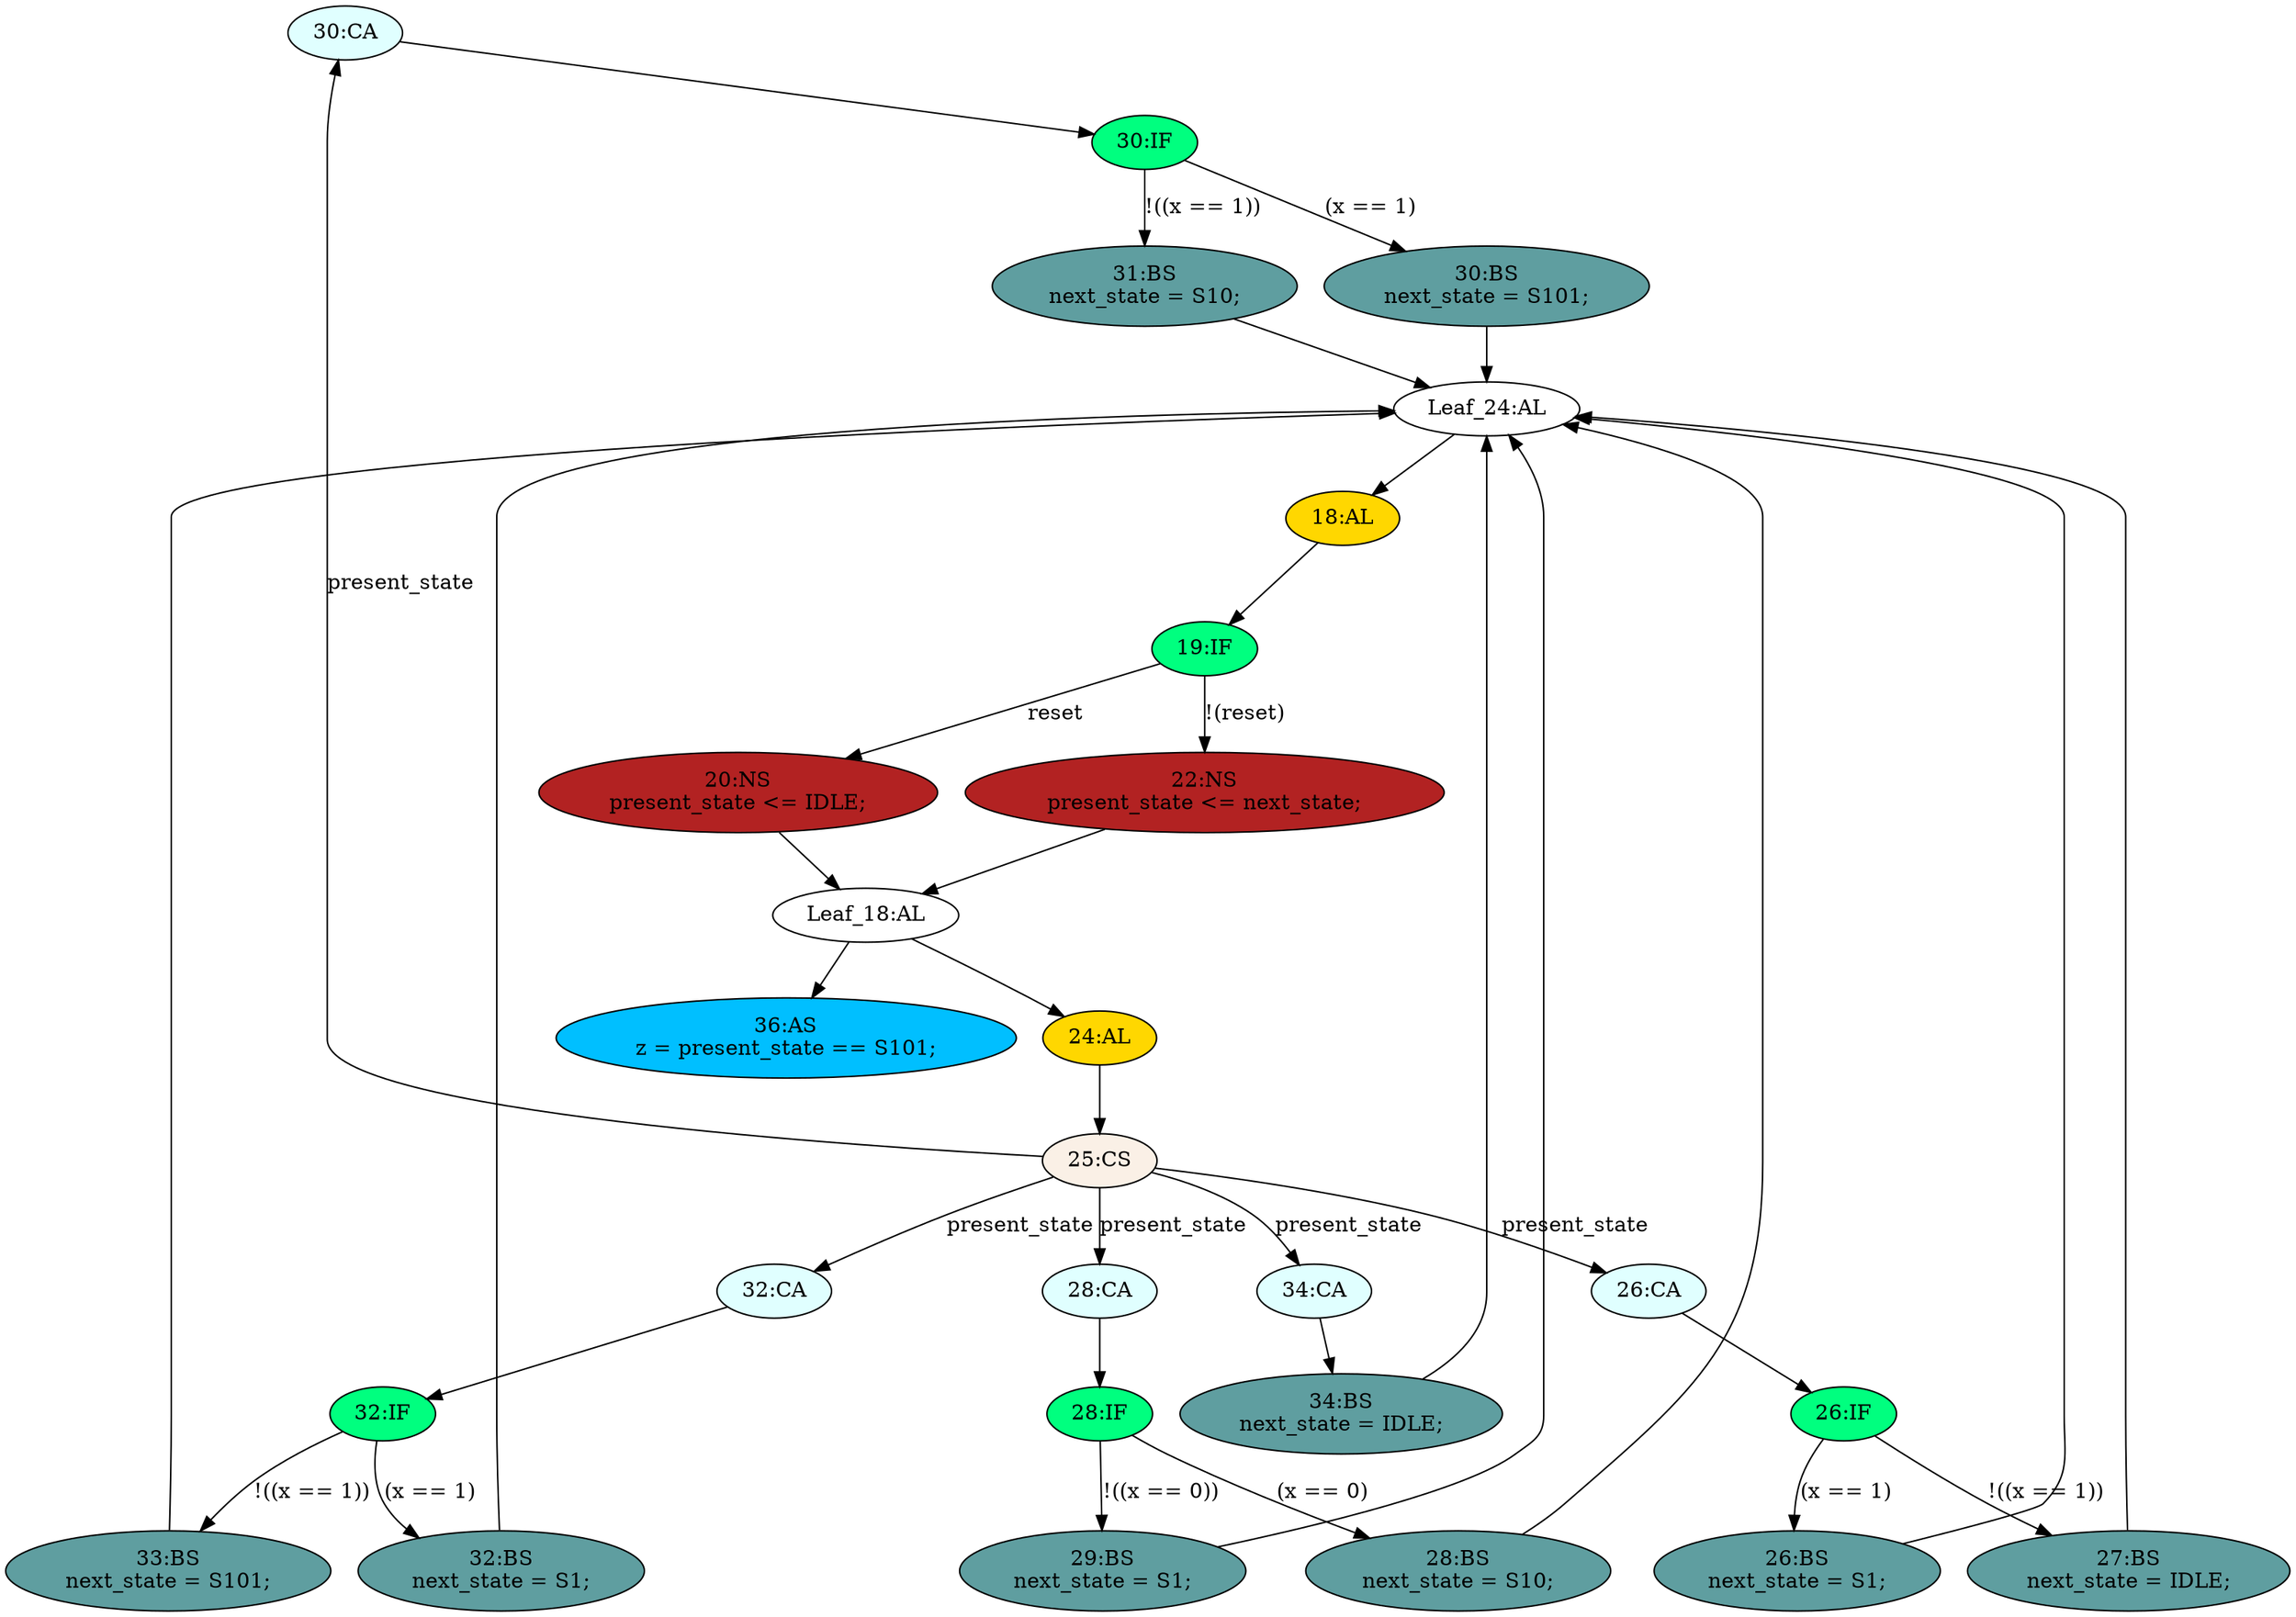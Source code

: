 strict digraph "compose( ,  )" {
	node [label="\N"];
	"30:CA"	[ast="<pyverilog.vparser.ast.Case object at 0x7fb0b8e46510>",
		fillcolor=lightcyan,
		label="30:CA",
		statements="[]",
		style=filled,
		typ=Case];
	"30:IF"	[ast="<pyverilog.vparser.ast.IfStatement object at 0x7fb0b8a98bd0>",
		fillcolor=springgreen,
		label="30:IF",
		statements="[]",
		style=filled,
		typ=IfStatement];
	"30:CA" -> "30:IF"	[cond="[]",
		lineno=None];
	"Leaf_18:AL"	[def_var="['present_state']",
		label="Leaf_18:AL"];
	"36:AS"	[ast="<pyverilog.vparser.ast.Assign object at 0x7fb0b8a98410>",
		def_var="['z']",
		fillcolor=deepskyblue,
		label="36:AS
z = present_state == S101;",
		statements="[]",
		style=filled,
		typ=Assign,
		use_var="['present_state']"];
	"Leaf_18:AL" -> "36:AS";
	"24:AL"	[ast="<pyverilog.vparser.ast.Always object at 0x7fb0b8bfd610>",
		clk_sens=False,
		fillcolor=gold,
		label="24:AL",
		sens="['present_state']",
		statements="[]",
		style=filled,
		typ=Always,
		use_var="['x', 'present_state']"];
	"Leaf_18:AL" -> "24:AL";
	"28:IF"	[ast="<pyverilog.vparser.ast.IfStatement object at 0x7fb0b8e46150>",
		fillcolor=springgreen,
		label="28:IF",
		statements="[]",
		style=filled,
		typ=IfStatement];
	"28:BS"	[ast="<pyverilog.vparser.ast.BlockingSubstitution object at 0x7fb0b8ea0e50>",
		fillcolor=cadetblue,
		label="28:BS
next_state = S10;",
		statements="[<pyverilog.vparser.ast.BlockingSubstitution object at 0x7fb0b8ea0e50>]",
		style=filled,
		typ=BlockingSubstitution];
	"28:IF" -> "28:BS"	[cond="['x']",
		label="(x == 0)",
		lineno=28];
	"29:BS"	[ast="<pyverilog.vparser.ast.BlockingSubstitution object at 0x7fb0b8a98a10>",
		fillcolor=cadetblue,
		label="29:BS
next_state = S1;",
		statements="[<pyverilog.vparser.ast.BlockingSubstitution object at 0x7fb0b8a98a10>]",
		style=filled,
		typ=BlockingSubstitution];
	"28:IF" -> "29:BS"	[cond="['x']",
		label="!((x == 0))",
		lineno=28];
	"34:BS"	[ast="<pyverilog.vparser.ast.BlockingSubstitution object at 0x7fb0b8a986d0>",
		fillcolor=cadetblue,
		label="34:BS
next_state = IDLE;",
		statements="[<pyverilog.vparser.ast.BlockingSubstitution object at 0x7fb0b8a986d0>]",
		style=filled,
		typ=BlockingSubstitution];
	"Leaf_24:AL"	[def_var="['next_state']",
		label="Leaf_24:AL"];
	"34:BS" -> "Leaf_24:AL"	[cond="[]",
		lineno=None];
	"32:BS"	[ast="<pyverilog.vparser.ast.BlockingSubstitution object at 0x7fb0b8a98ad0>",
		fillcolor=cadetblue,
		label="32:BS
next_state = S1;",
		statements="[<pyverilog.vparser.ast.BlockingSubstitution object at 0x7fb0b8a98ad0>]",
		style=filled,
		typ=BlockingSubstitution];
	"32:BS" -> "Leaf_24:AL"	[cond="[]",
		lineno=None];
	"18:AL"	[ast="<pyverilog.vparser.ast.Always object at 0x7fb0b8be3e10>",
		clk_sens=True,
		fillcolor=gold,
		label="18:AL",
		sens="['clk']",
		statements="[]",
		style=filled,
		typ=Always,
		use_var="['reset', 'next_state']"];
	"Leaf_24:AL" -> "18:AL";
	"20:NS"	[ast="<pyverilog.vparser.ast.NonblockingSubstitution object at 0x7fb0b8b8e550>",
		fillcolor=firebrick,
		label="20:NS
present_state <= IDLE;",
		statements="[<pyverilog.vparser.ast.NonblockingSubstitution object at 0x7fb0b8b8e550>]",
		style=filled,
		typ=NonblockingSubstitution];
	"20:NS" -> "Leaf_18:AL"	[cond="[]",
		lineno=None];
	"31:BS"	[ast="<pyverilog.vparser.ast.BlockingSubstitution object at 0x7fb0b8a98890>",
		fillcolor=cadetblue,
		label="31:BS
next_state = S10;",
		statements="[<pyverilog.vparser.ast.BlockingSubstitution object at 0x7fb0b8a98890>]",
		style=filled,
		typ=BlockingSubstitution];
	"31:BS" -> "Leaf_24:AL"	[cond="[]",
		lineno=None];
	"30:IF" -> "31:BS"	[cond="['x']",
		label="!((x == 1))",
		lineno=30];
	"30:BS"	[ast="<pyverilog.vparser.ast.BlockingSubstitution object at 0x7fb0b8a98810>",
		fillcolor=cadetblue,
		label="30:BS
next_state = S101;",
		statements="[<pyverilog.vparser.ast.BlockingSubstitution object at 0x7fb0b8a98810>]",
		style=filled,
		typ=BlockingSubstitution];
	"30:IF" -> "30:BS"	[cond="['x']",
		label="(x == 1)",
		lineno=30];
	"28:BS" -> "Leaf_24:AL"	[cond="[]",
		lineno=None];
	"29:BS" -> "Leaf_24:AL"	[cond="[]",
		lineno=None];
	"22:NS"	[ast="<pyverilog.vparser.ast.NonblockingSubstitution object at 0x7fb0b8bf1390>",
		fillcolor=firebrick,
		label="22:NS
present_state <= next_state;",
		statements="[<pyverilog.vparser.ast.NonblockingSubstitution object at 0x7fb0b8bf1390>]",
		style=filled,
		typ=NonblockingSubstitution];
	"22:NS" -> "Leaf_18:AL"	[cond="[]",
		lineno=None];
	"26:BS"	[ast="<pyverilog.vparser.ast.BlockingSubstitution object at 0x7fb0b8be6f50>",
		fillcolor=cadetblue,
		label="26:BS
next_state = S1;",
		statements="[<pyverilog.vparser.ast.BlockingSubstitution object at 0x7fb0b8be6f50>]",
		style=filled,
		typ=BlockingSubstitution];
	"26:BS" -> "Leaf_24:AL"	[cond="[]",
		lineno=None];
	"33:BS"	[ast="<pyverilog.vparser.ast.BlockingSubstitution object at 0x7fb0b8a98f50>",
		fillcolor=cadetblue,
		label="33:BS
next_state = S101;",
		statements="[<pyverilog.vparser.ast.BlockingSubstitution object at 0x7fb0b8a98f50>]",
		style=filled,
		typ=BlockingSubstitution];
	"33:BS" -> "Leaf_24:AL"	[cond="[]",
		lineno=None];
	"19:IF"	[ast="<pyverilog.vparser.ast.IfStatement object at 0x7fb0b8b8e4d0>",
		fillcolor=springgreen,
		label="19:IF",
		statements="[]",
		style=filled,
		typ=IfStatement];
	"19:IF" -> "20:NS"	[cond="['reset']",
		label=reset,
		lineno=19];
	"19:IF" -> "22:NS"	[cond="['reset']",
		label="!(reset)",
		lineno=19];
	"27:BS"	[ast="<pyverilog.vparser.ast.BlockingSubstitution object at 0x7fb0b8f5ee50>",
		fillcolor=cadetblue,
		label="27:BS
next_state = IDLE;",
		statements="[<pyverilog.vparser.ast.BlockingSubstitution object at 0x7fb0b8f5ee50>]",
		style=filled,
		typ=BlockingSubstitution];
	"27:BS" -> "Leaf_24:AL"	[cond="[]",
		lineno=None];
	"32:CA"	[ast="<pyverilog.vparser.ast.Case object at 0x7fb0b8a98a50>",
		fillcolor=lightcyan,
		label="32:CA",
		statements="[]",
		style=filled,
		typ=Case];
	"32:IF"	[ast="<pyverilog.vparser.ast.IfStatement object at 0x7fb0b8a98650>",
		fillcolor=springgreen,
		label="32:IF",
		statements="[]",
		style=filled,
		typ=IfStatement];
	"32:CA" -> "32:IF"	[cond="[]",
		lineno=None];
	"30:BS" -> "Leaf_24:AL"	[cond="[]",
		lineno=None];
	"26:IF"	[ast="<pyverilog.vparser.ast.IfStatement object at 0x7fb0b8be6290>",
		fillcolor=springgreen,
		label="26:IF",
		statements="[]",
		style=filled,
		typ=IfStatement];
	"26:IF" -> "26:BS"	[cond="['x']",
		label="(x == 1)",
		lineno=26];
	"26:IF" -> "27:BS"	[cond="['x']",
		label="!((x == 1))",
		lineno=26];
	"34:CA"	[ast="<pyverilog.vparser.ast.Case object at 0x7fb0b8a98590>",
		fillcolor=lightcyan,
		label="34:CA",
		statements="[]",
		style=filled,
		typ=Case];
	"34:CA" -> "34:BS"	[cond="[]",
		lineno=None];
	"18:AL" -> "19:IF"	[cond="[]",
		lineno=None];
	"26:CA"	[ast="<pyverilog.vparser.ast.Case object at 0x7fb0b8bfd6d0>",
		fillcolor=lightcyan,
		label="26:CA",
		statements="[]",
		style=filled,
		typ=Case];
	"26:CA" -> "26:IF"	[cond="[]",
		lineno=None];
	"32:IF" -> "32:BS"	[cond="['x']",
		label="(x == 1)",
		lineno=32];
	"32:IF" -> "33:BS"	[cond="['x']",
		label="!((x == 1))",
		lineno=32];
	"25:CS"	[ast="<pyverilog.vparser.ast.CaseStatement object at 0x7fb0b8a98710>",
		fillcolor=linen,
		label="25:CS",
		statements="[]",
		style=filled,
		typ=CaseStatement];
	"24:AL" -> "25:CS"	[cond="[]",
		lineno=None];
	"25:CS" -> "30:CA"	[cond="['present_state']",
		label=present_state,
		lineno=25];
	"25:CS" -> "32:CA"	[cond="['present_state']",
		label=present_state,
		lineno=25];
	"25:CS" -> "34:CA"	[cond="['present_state']",
		label=present_state,
		lineno=25];
	"25:CS" -> "26:CA"	[cond="['present_state']",
		label=present_state,
		lineno=25];
	"28:CA"	[ast="<pyverilog.vparser.ast.Case object at 0x7fb0b8be6550>",
		fillcolor=lightcyan,
		label="28:CA",
		statements="[]",
		style=filled,
		typ=Case];
	"25:CS" -> "28:CA"	[cond="['present_state']",
		label=present_state,
		lineno=25];
	"28:CA" -> "28:IF"	[cond="[]",
		lineno=None];
}
